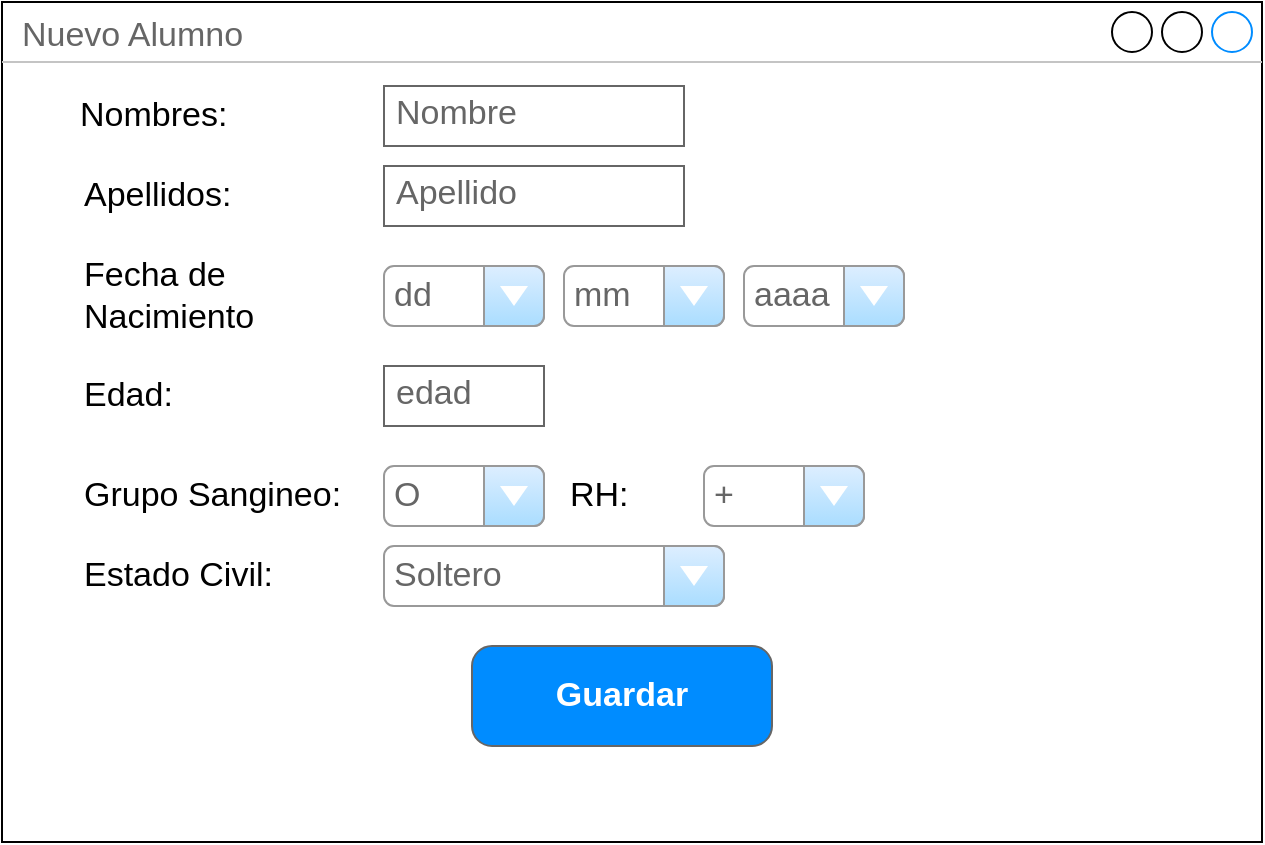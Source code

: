 <mxfile version="20.2.0" type="device"><diagram id="AWLhGpCgczfMw0eOF2ov" name="Page-1"><mxGraphModel dx="868" dy="1592" grid="1" gridSize="10" guides="1" tooltips="1" connect="1" arrows="1" fold="1" page="1" pageScale="1" pageWidth="850" pageHeight="1100" math="0" shadow="0"><root><mxCell id="0"/><mxCell id="1" parent="0"/><mxCell id="keMPUDPpCmmLejZ0n74b-1" value="Nuevo Alumno" style="strokeWidth=1;shadow=0;dashed=0;align=center;html=1;shape=mxgraph.mockup.containers.window;align=left;verticalAlign=top;spacingLeft=8;strokeColor2=#008cff;strokeColor3=#c4c4c4;fontColor=#666666;mainText=;fontSize=17;labelBackgroundColor=none;" vertex="1" parent="1"><mxGeometry x="10" y="-30" width="630" height="420" as="geometry"/></mxCell><mxCell id="keMPUDPpCmmLejZ0n74b-2" value="Nombre" style="strokeWidth=1;shadow=0;dashed=0;align=center;html=1;shape=mxgraph.mockup.text.textBox;fontColor=#666666;align=left;fontSize=17;spacingLeft=4;spacingTop=-3;strokeColor=#666666;mainText=" vertex="1" parent="1"><mxGeometry x="201" y="12" width="150" height="30" as="geometry"/></mxCell><mxCell id="keMPUDPpCmmLejZ0n74b-3" value="Apellido" style="strokeWidth=1;shadow=0;dashed=0;align=center;html=1;shape=mxgraph.mockup.text.textBox;fontColor=#666666;align=left;fontSize=17;spacingLeft=4;spacingTop=-3;strokeColor=#666666;mainText=" vertex="1" parent="1"><mxGeometry x="201" y="52" width="150" height="30" as="geometry"/></mxCell><mxCell id="keMPUDPpCmmLejZ0n74b-57" value="dd" style="strokeWidth=1;shadow=0;dashed=0;align=center;html=1;shape=mxgraph.mockup.forms.comboBox;strokeColor=#999999;fillColor=#ddeeff;align=left;fillColor2=#aaddff;mainText=;fontColor=#666666;fontSize=17;spacingLeft=3;" vertex="1" parent="1"><mxGeometry x="201" y="102" width="80" height="30" as="geometry"/></mxCell><mxCell id="keMPUDPpCmmLejZ0n74b-58" value="mm" style="strokeWidth=1;shadow=0;dashed=0;align=center;html=1;shape=mxgraph.mockup.forms.comboBox;strokeColor=#999999;fillColor=#ddeeff;align=left;fillColor2=#aaddff;mainText=;fontColor=#666666;fontSize=17;spacingLeft=3;" vertex="1" parent="1"><mxGeometry x="291" y="102" width="80" height="30" as="geometry"/></mxCell><mxCell id="keMPUDPpCmmLejZ0n74b-59" value="aaaa" style="strokeWidth=1;shadow=0;dashed=0;align=center;html=1;shape=mxgraph.mockup.forms.comboBox;strokeColor=#999999;fillColor=#ddeeff;align=left;fillColor2=#aaddff;mainText=;fontColor=#666666;fontSize=17;spacingLeft=3;" vertex="1" parent="1"><mxGeometry x="381" y="102" width="80" height="30" as="geometry"/></mxCell><mxCell id="keMPUDPpCmmLejZ0n74b-60" value="edad" style="strokeWidth=1;shadow=0;dashed=0;align=center;html=1;shape=mxgraph.mockup.text.textBox;fontColor=#666666;align=left;fontSize=17;spacingLeft=4;spacingTop=-3;strokeColor=#666666;mainText=" vertex="1" parent="1"><mxGeometry x="201" y="152" width="80" height="30" as="geometry"/></mxCell><mxCell id="keMPUDPpCmmLejZ0n74b-61" value="O" style="strokeWidth=1;shadow=0;dashed=0;align=center;html=1;shape=mxgraph.mockup.forms.comboBox;strokeColor=#999999;fillColor=#ddeeff;align=left;fillColor2=#aaddff;mainText=;fontColor=#666666;fontSize=17;spacingLeft=3;" vertex="1" parent="1"><mxGeometry x="201" y="202" width="80" height="30" as="geometry"/></mxCell><mxCell id="keMPUDPpCmmLejZ0n74b-62" value="+" style="strokeWidth=1;shadow=0;dashed=0;align=center;html=1;shape=mxgraph.mockup.forms.comboBox;strokeColor=#999999;fillColor=#ddeeff;align=left;fillColor2=#aaddff;mainText=;fontColor=#666666;fontSize=17;spacingLeft=3;" vertex="1" parent="1"><mxGeometry x="361" y="202" width="80" height="30" as="geometry"/></mxCell><mxCell id="keMPUDPpCmmLejZ0n74b-63" value="Soltero" style="strokeWidth=1;shadow=0;dashed=0;align=center;html=1;shape=mxgraph.mockup.forms.comboBox;strokeColor=#999999;fillColor=#ddeeff;align=left;fillColor2=#aaddff;mainText=;fontColor=#666666;fontSize=17;spacingLeft=3;" vertex="1" parent="1"><mxGeometry x="201" y="242" width="170" height="30" as="geometry"/></mxCell><mxCell id="keMPUDPpCmmLejZ0n74b-66" value="Nombres:" style="text;html=1;strokeColor=none;fillColor=none;align=left;verticalAlign=middle;whiteSpace=wrap;rounded=0;fontSize=17;" vertex="1" parent="1"><mxGeometry x="47" y="12" width="112" height="30" as="geometry"/></mxCell><mxCell id="keMPUDPpCmmLejZ0n74b-67" value="Apellidos:" style="text;html=1;strokeColor=none;fillColor=none;align=left;verticalAlign=middle;whiteSpace=wrap;rounded=0;fontSize=17;" vertex="1" parent="1"><mxGeometry x="49" y="52" width="110" height="30" as="geometry"/></mxCell><mxCell id="keMPUDPpCmmLejZ0n74b-68" value="Fecha de Nacimiento" style="text;html=1;strokeColor=none;fillColor=none;align=left;verticalAlign=middle;whiteSpace=wrap;rounded=0;fontSize=17;" vertex="1" parent="1"><mxGeometry x="49" y="102" width="138" height="30" as="geometry"/></mxCell><mxCell id="keMPUDPpCmmLejZ0n74b-69" value="Edad:" style="text;html=1;strokeColor=none;fillColor=none;align=left;verticalAlign=middle;whiteSpace=wrap;rounded=0;fontSize=17;" vertex="1" parent="1"><mxGeometry x="49" y="152" width="110" height="30" as="geometry"/></mxCell><mxCell id="keMPUDPpCmmLejZ0n74b-70" value="Grupo Sangineo:" style="text;html=1;strokeColor=none;fillColor=none;align=left;verticalAlign=middle;whiteSpace=wrap;rounded=0;fontSize=17;" vertex="1" parent="1"><mxGeometry x="49" y="202" width="138" height="30" as="geometry"/></mxCell><mxCell id="keMPUDPpCmmLejZ0n74b-71" value="RH:" style="text;html=1;strokeColor=none;fillColor=none;align=left;verticalAlign=middle;whiteSpace=wrap;rounded=0;fontSize=17;" vertex="1" parent="1"><mxGeometry x="292" y="202" width="55" height="30" as="geometry"/></mxCell><mxCell id="keMPUDPpCmmLejZ0n74b-72" value="Estado Civil:" style="text;html=1;strokeColor=none;fillColor=none;align=left;verticalAlign=middle;whiteSpace=wrap;rounded=0;fontSize=17;" vertex="1" parent="1"><mxGeometry x="49" y="242" width="138" height="30" as="geometry"/></mxCell><mxCell id="keMPUDPpCmmLejZ0n74b-73" value="Guardar" style="strokeWidth=1;shadow=0;dashed=0;align=center;html=1;shape=mxgraph.mockup.buttons.button;strokeColor=#666666;fontColor=#ffffff;mainText=;buttonStyle=round;fontSize=17;fontStyle=1;fillColor=#008cff;whiteSpace=wrap;" vertex="1" parent="1"><mxGeometry x="245" y="292" width="150" height="50" as="geometry"/></mxCell></root></mxGraphModel></diagram></mxfile>